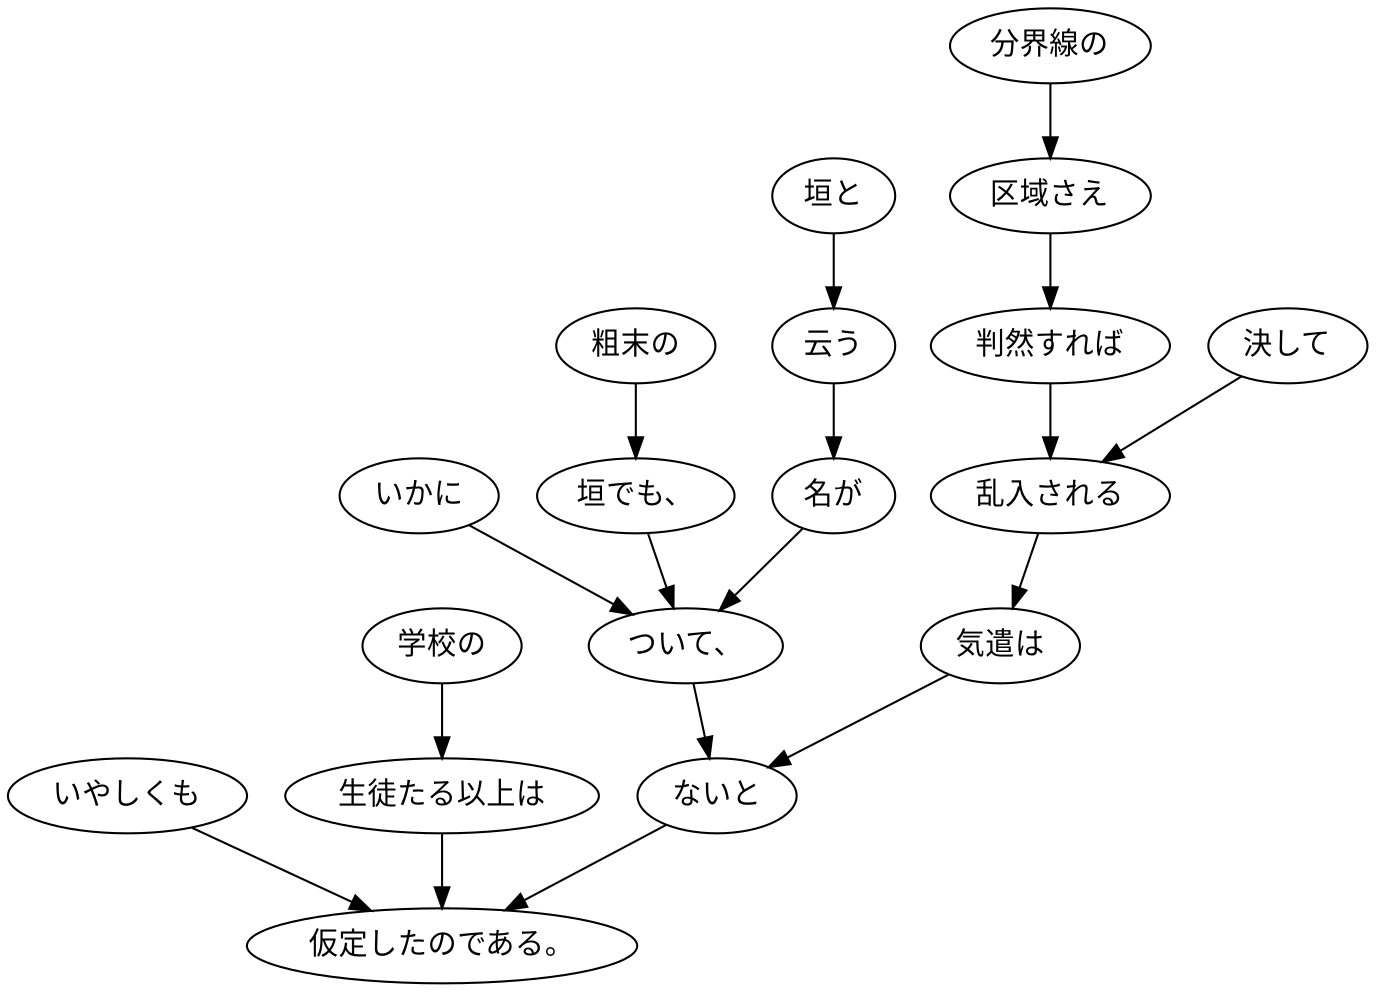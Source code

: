 digraph graph4812 {
	node0 [label="いやしくも"];
	node1 [label="学校の"];
	node2 [label="生徒たる以上は"];
	node3 [label="いかに"];
	node4 [label="粗末の"];
	node5 [label="垣でも、"];
	node6 [label="垣と"];
	node7 [label="云う"];
	node8 [label="名が"];
	node9 [label="ついて、"];
	node10 [label="分界線の"];
	node11 [label="区域さえ"];
	node12 [label="判然すれば"];
	node13 [label="決して"];
	node14 [label="乱入される"];
	node15 [label="気遣は"];
	node16 [label="ないと"];
	node17 [label="仮定したのである。"];
	node0 -> node17;
	node1 -> node2;
	node2 -> node17;
	node3 -> node9;
	node4 -> node5;
	node5 -> node9;
	node6 -> node7;
	node7 -> node8;
	node8 -> node9;
	node9 -> node16;
	node10 -> node11;
	node11 -> node12;
	node12 -> node14;
	node13 -> node14;
	node14 -> node15;
	node15 -> node16;
	node16 -> node17;
}
